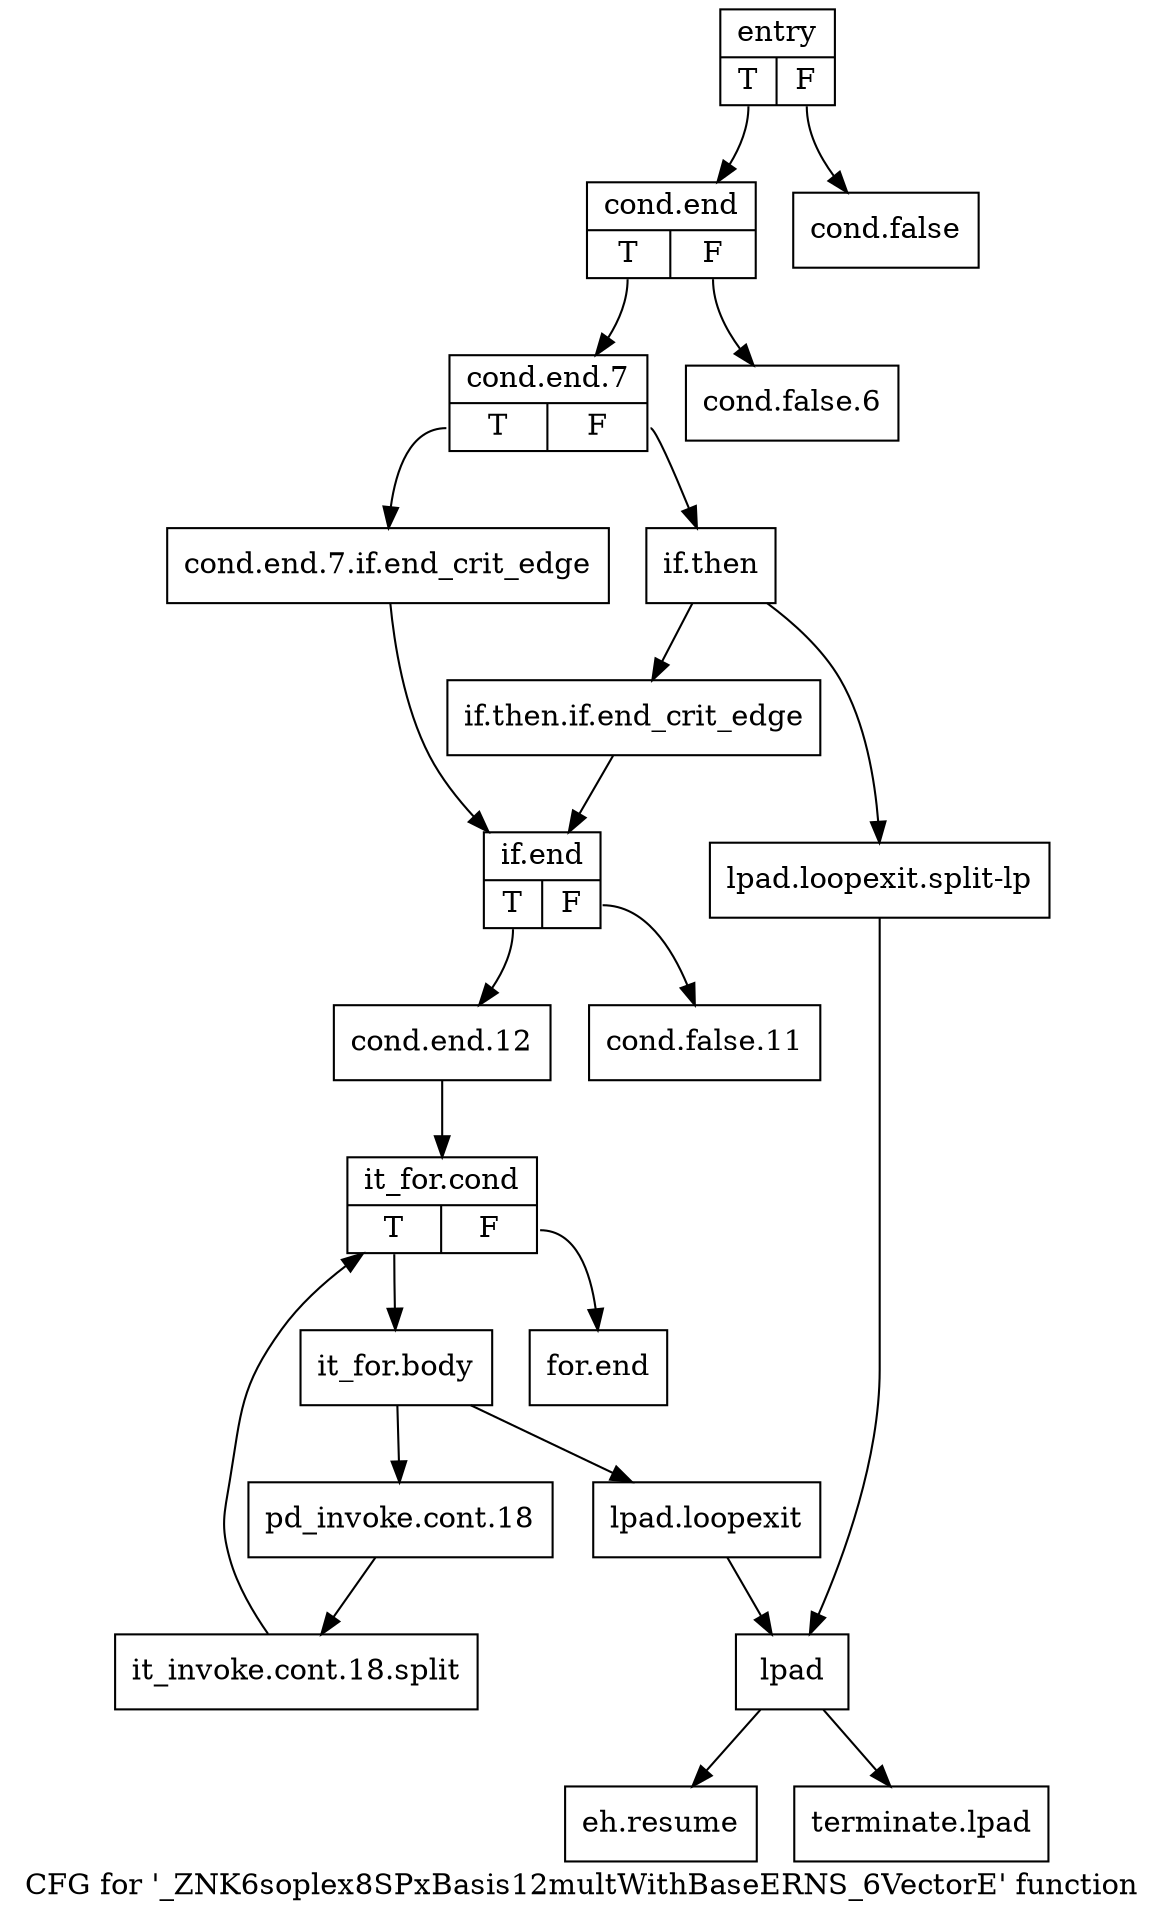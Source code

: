 digraph "CFG for '_ZNK6soplex8SPxBasis12multWithBaseERNS_6VectorE' function" {
	label="CFG for '_ZNK6soplex8SPxBasis12multWithBaseERNS_6VectorE' function";

	Node0x26f9250 [shape=record,label="{entry|{<s0>T|<s1>F}}"];
	Node0x26f9250:s0 -> Node0x26f92f0;
	Node0x26f9250:s1 -> Node0x26f92a0;
	Node0x26f92a0 [shape=record,label="{cond.false}"];
	Node0x26f92f0 [shape=record,label="{cond.end|{<s0>T|<s1>F}}"];
	Node0x26f92f0:s0 -> Node0x26f9390;
	Node0x26f92f0:s1 -> Node0x26f9340;
	Node0x26f9340 [shape=record,label="{cond.false.6}"];
	Node0x26f9390 [shape=record,label="{cond.end.7|{<s0>T|<s1>F}}"];
	Node0x26f9390:s0 -> Node0x26f93e0;
	Node0x26f9390:s1 -> Node0x26f9430;
	Node0x26f93e0 [shape=record,label="{cond.end.7.if.end_crit_edge}"];
	Node0x26f93e0 -> Node0x26f95c0;
	Node0x26f9430 [shape=record,label="{if.then}"];
	Node0x26f9430 -> Node0x26f9480;
	Node0x26f9430 -> Node0x26f9520;
	Node0x26f9480 [shape=record,label="{if.then.if.end_crit_edge}"];
	Node0x26f9480 -> Node0x26f95c0;
	Node0x26f94d0 [shape=record,label="{lpad.loopexit}"];
	Node0x26f94d0 -> Node0x26f9570;
	Node0x26f9520 [shape=record,label="{lpad.loopexit.split-lp}"];
	Node0x26f9520 -> Node0x26f9570;
	Node0x26f9570 [shape=record,label="{lpad}"];
	Node0x26f9570 -> Node0x26f97f0;
	Node0x26f9570 -> Node0x26f9840;
	Node0x26f95c0 [shape=record,label="{if.end|{<s0>T|<s1>F}}"];
	Node0x26f95c0:s0 -> Node0x26f9660;
	Node0x26f95c0:s1 -> Node0x26f9610;
	Node0x26f9610 [shape=record,label="{cond.false.11}"];
	Node0x26f9660 [shape=record,label="{cond.end.12}"];
	Node0x26f9660 -> Node0x26f96b0;
	Node0x26f96b0 [shape=record,label="{it_for.cond|{<s0>T|<s1>F}}"];
	Node0x26f96b0:s0 -> Node0x26f9700;
	Node0x26f96b0:s1 -> Node0x26f97a0;
	Node0x26f9700 [shape=record,label="{it_for.body}"];
	Node0x26f9700 -> Node0x26f9750;
	Node0x26f9700 -> Node0x26f94d0;
	Node0x26f9750 [shape=record,label="{pd_invoke.cont.18}"];
	Node0x26f9750 -> Node0x31f6870;
	Node0x31f6870 [shape=record,label="{it_invoke.cont.18.split}"];
	Node0x31f6870 -> Node0x26f96b0;
	Node0x26f97a0 [shape=record,label="{for.end}"];
	Node0x26f97f0 [shape=record,label="{eh.resume}"];
	Node0x26f9840 [shape=record,label="{terminate.lpad}"];
}
